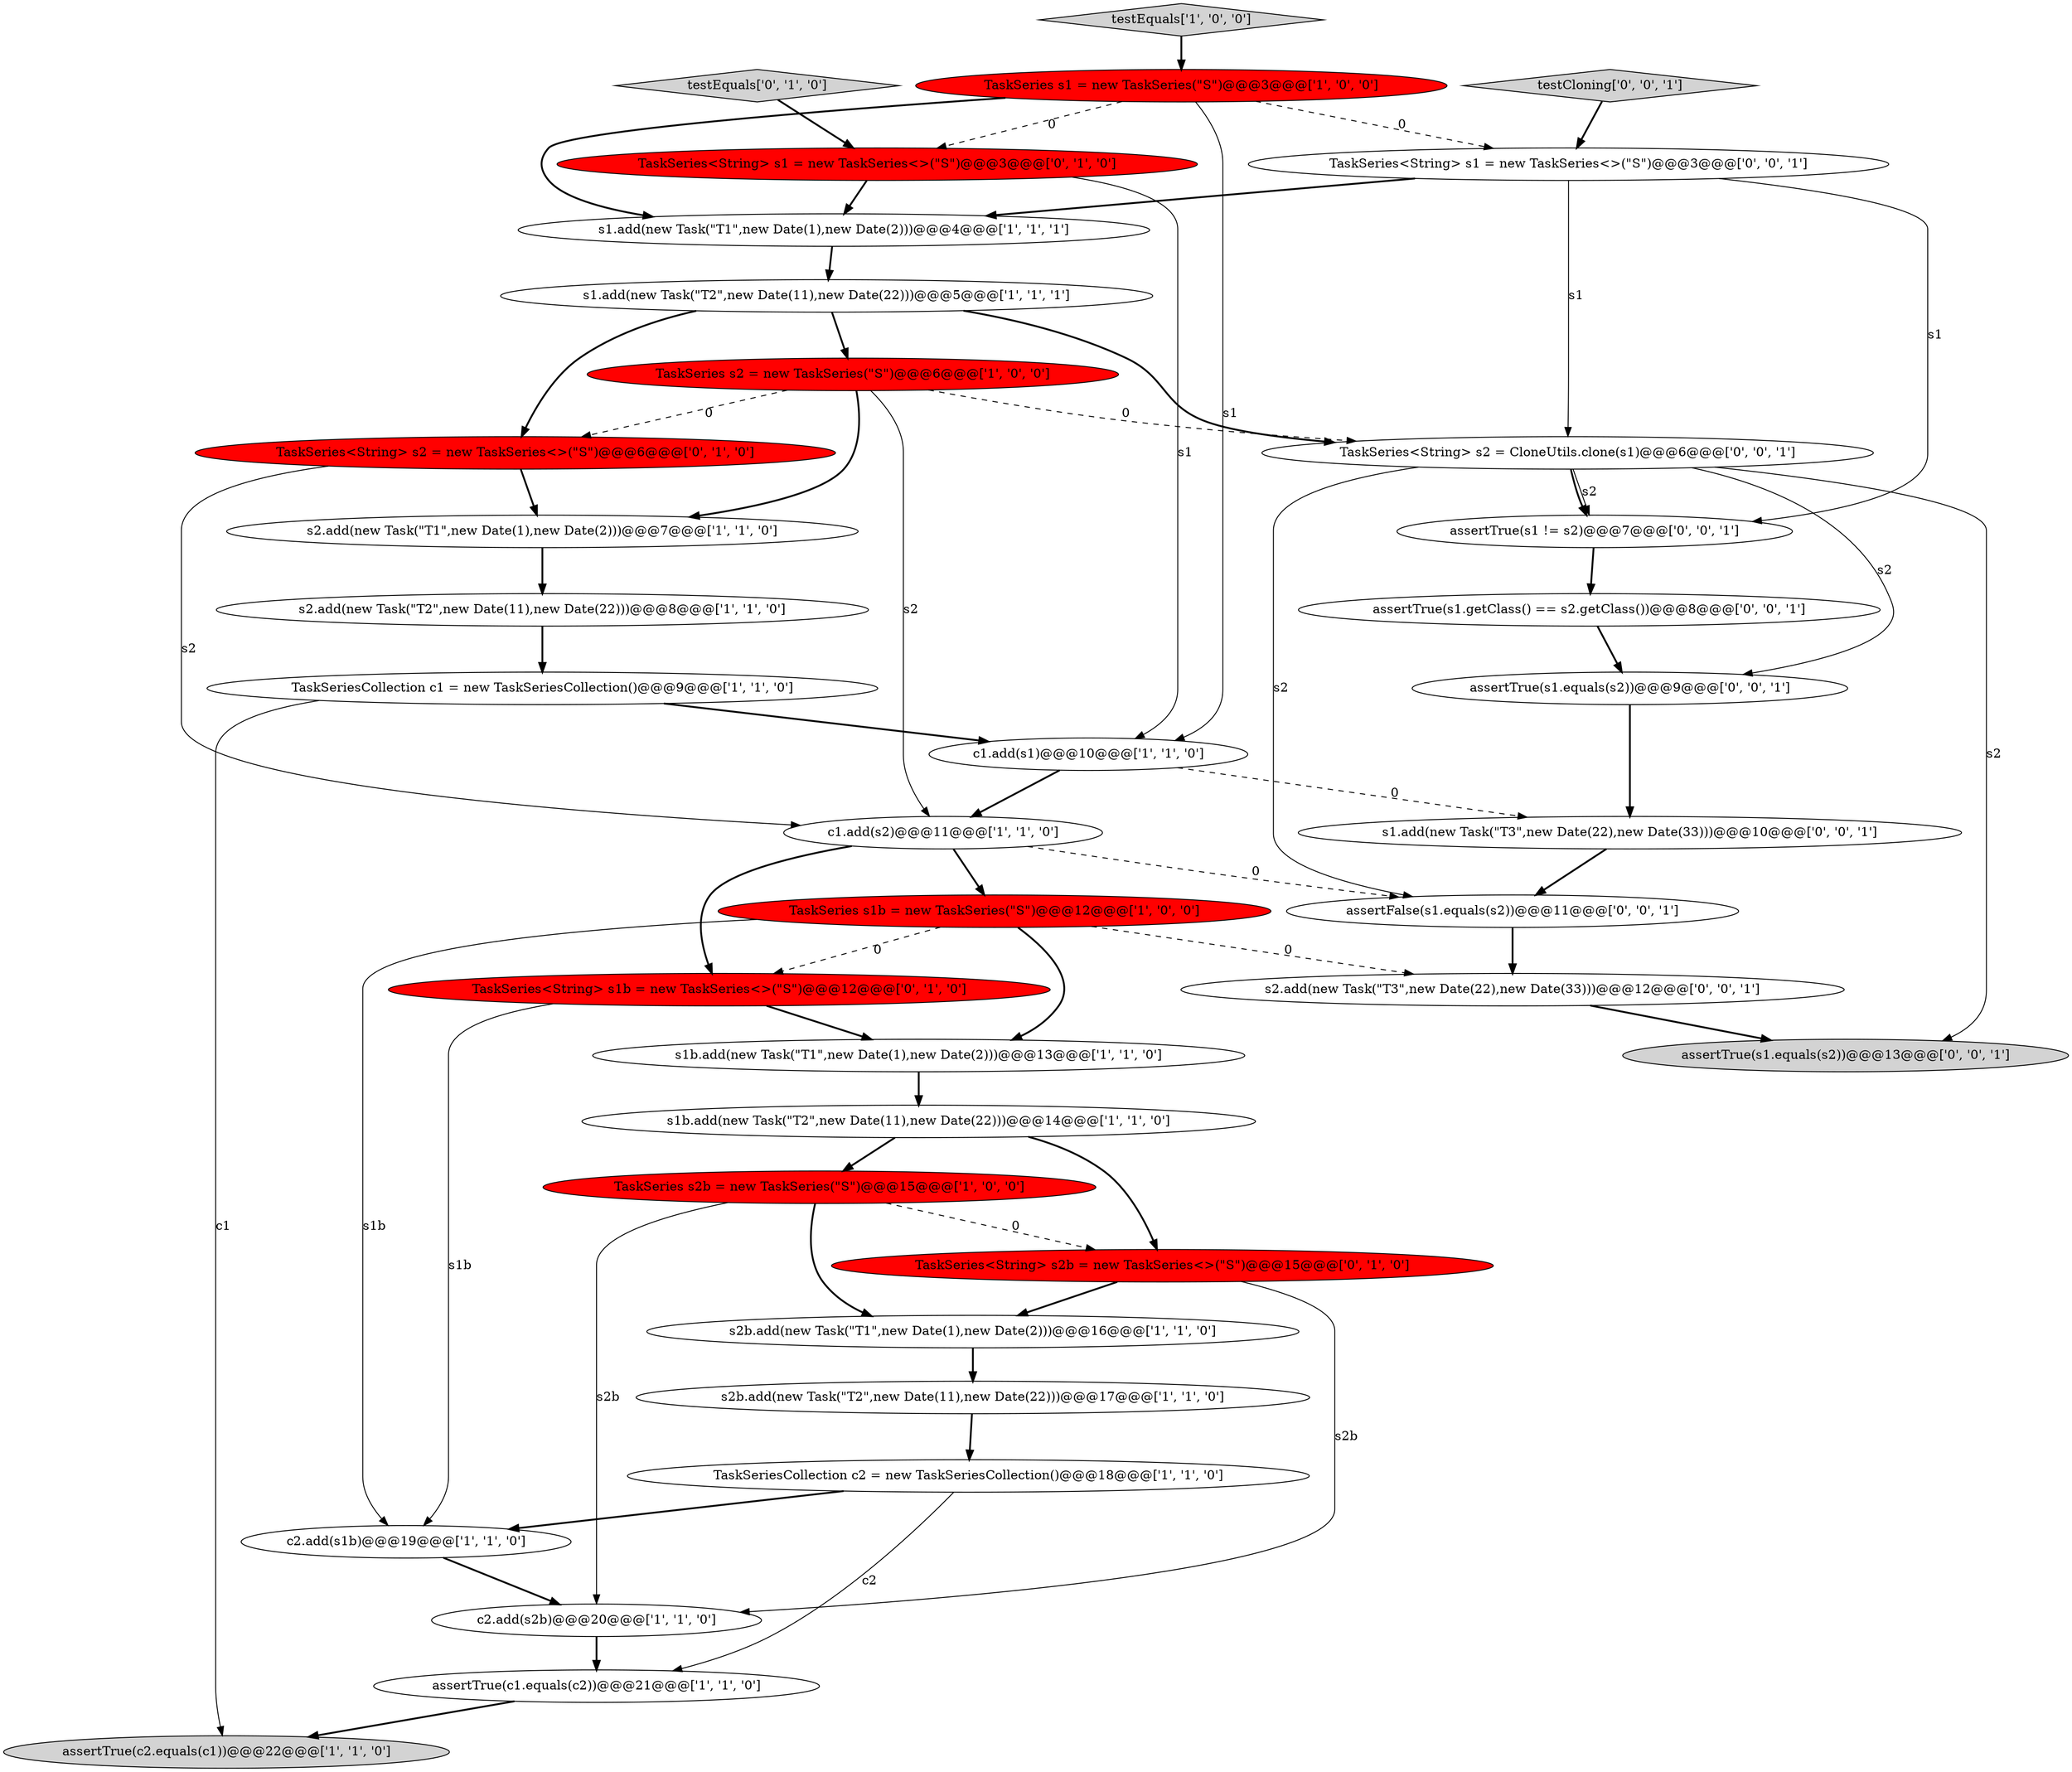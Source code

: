 digraph {
5 [style = filled, label = "s2b.add(new Task(\"T2\",new Date(11),new Date(22)))@@@17@@@['1', '1', '0']", fillcolor = white, shape = ellipse image = "AAA0AAABBB1BBB"];
0 [style = filled, label = "c2.add(s1b)@@@19@@@['1', '1', '0']", fillcolor = white, shape = ellipse image = "AAA0AAABBB1BBB"];
8 [style = filled, label = "assertTrue(c2.equals(c1))@@@22@@@['1', '1', '0']", fillcolor = lightgray, shape = ellipse image = "AAA0AAABBB1BBB"];
3 [style = filled, label = "s1b.add(new Task(\"T2\",new Date(11),new Date(22)))@@@14@@@['1', '1', '0']", fillcolor = white, shape = ellipse image = "AAA0AAABBB1BBB"];
6 [style = filled, label = "TaskSeries s2b = new TaskSeries(\"S\")@@@15@@@['1', '0', '0']", fillcolor = red, shape = ellipse image = "AAA1AAABBB1BBB"];
13 [style = filled, label = "c1.add(s1)@@@10@@@['1', '1', '0']", fillcolor = white, shape = ellipse image = "AAA0AAABBB1BBB"];
19 [style = filled, label = "s2b.add(new Task(\"T1\",new Date(1),new Date(2)))@@@16@@@['1', '1', '0']", fillcolor = white, shape = ellipse image = "AAA0AAABBB1BBB"];
35 [style = filled, label = "TaskSeries<String> s2 = CloneUtils.clone(s1)@@@6@@@['0', '0', '1']", fillcolor = white, shape = ellipse image = "AAA0AAABBB3BBB"];
25 [style = filled, label = "testEquals['0', '1', '0']", fillcolor = lightgray, shape = diamond image = "AAA0AAABBB2BBB"];
21 [style = filled, label = "TaskSeries<String> s1 = new TaskSeries<>(\"S\")@@@3@@@['0', '1', '0']", fillcolor = red, shape = ellipse image = "AAA1AAABBB2BBB"];
14 [style = filled, label = "TaskSeries s1 = new TaskSeries(\"S\")@@@3@@@['1', '0', '0']", fillcolor = red, shape = ellipse image = "AAA1AAABBB1BBB"];
15 [style = filled, label = "s1.add(new Task(\"T2\",new Date(11),new Date(22)))@@@5@@@['1', '1', '1']", fillcolor = white, shape = ellipse image = "AAA0AAABBB1BBB"];
1 [style = filled, label = "s2.add(new Task(\"T2\",new Date(11),new Date(22)))@@@8@@@['1', '1', '0']", fillcolor = white, shape = ellipse image = "AAA0AAABBB1BBB"];
16 [style = filled, label = "TaskSeriesCollection c1 = new TaskSeriesCollection()@@@9@@@['1', '1', '0']", fillcolor = white, shape = ellipse image = "AAA0AAABBB1BBB"];
26 [style = filled, label = "s1.add(new Task(\"T3\",new Date(22),new Date(33)))@@@10@@@['0', '0', '1']", fillcolor = white, shape = ellipse image = "AAA0AAABBB3BBB"];
30 [style = filled, label = "s2.add(new Task(\"T3\",new Date(22),new Date(33)))@@@12@@@['0', '0', '1']", fillcolor = white, shape = ellipse image = "AAA0AAABBB3BBB"];
27 [style = filled, label = "assertTrue(s1.getClass() == s2.getClass())@@@8@@@['0', '0', '1']", fillcolor = white, shape = ellipse image = "AAA0AAABBB3BBB"];
17 [style = filled, label = "s1.add(new Task(\"T1\",new Date(1),new Date(2)))@@@4@@@['1', '1', '1']", fillcolor = white, shape = ellipse image = "AAA0AAABBB1BBB"];
18 [style = filled, label = "TaskSeries s1b = new TaskSeries(\"S\")@@@12@@@['1', '0', '0']", fillcolor = red, shape = ellipse image = "AAA1AAABBB1BBB"];
2 [style = filled, label = "c2.add(s2b)@@@20@@@['1', '1', '0']", fillcolor = white, shape = ellipse image = "AAA0AAABBB1BBB"];
4 [style = filled, label = "s2.add(new Task(\"T1\",new Date(1),new Date(2)))@@@7@@@['1', '1', '0']", fillcolor = white, shape = ellipse image = "AAA0AAABBB1BBB"];
29 [style = filled, label = "assertTrue(s1 != s2)@@@7@@@['0', '0', '1']", fillcolor = white, shape = ellipse image = "AAA0AAABBB3BBB"];
34 [style = filled, label = "assertTrue(s1.equals(s2))@@@13@@@['0', '0', '1']", fillcolor = lightgray, shape = ellipse image = "AAA0AAABBB3BBB"];
32 [style = filled, label = "assertTrue(s1.equals(s2))@@@9@@@['0', '0', '1']", fillcolor = white, shape = ellipse image = "AAA0AAABBB3BBB"];
31 [style = filled, label = "TaskSeries<String> s1 = new TaskSeries<>(\"S\")@@@3@@@['0', '0', '1']", fillcolor = white, shape = ellipse image = "AAA0AAABBB3BBB"];
20 [style = filled, label = "TaskSeries s2 = new TaskSeries(\"S\")@@@6@@@['1', '0', '0']", fillcolor = red, shape = ellipse image = "AAA1AAABBB1BBB"];
9 [style = filled, label = "testEquals['1', '0', '0']", fillcolor = lightgray, shape = diamond image = "AAA0AAABBB1BBB"];
12 [style = filled, label = "TaskSeriesCollection c2 = new TaskSeriesCollection()@@@18@@@['1', '1', '0']", fillcolor = white, shape = ellipse image = "AAA0AAABBB1BBB"];
24 [style = filled, label = "TaskSeries<String> s1b = new TaskSeries<>(\"S\")@@@12@@@['0', '1', '0']", fillcolor = red, shape = ellipse image = "AAA1AAABBB2BBB"];
22 [style = filled, label = "TaskSeries<String> s2b = new TaskSeries<>(\"S\")@@@15@@@['0', '1', '0']", fillcolor = red, shape = ellipse image = "AAA1AAABBB2BBB"];
10 [style = filled, label = "s1b.add(new Task(\"T1\",new Date(1),new Date(2)))@@@13@@@['1', '1', '0']", fillcolor = white, shape = ellipse image = "AAA0AAABBB1BBB"];
23 [style = filled, label = "TaskSeries<String> s2 = new TaskSeries<>(\"S\")@@@6@@@['0', '1', '0']", fillcolor = red, shape = ellipse image = "AAA1AAABBB2BBB"];
11 [style = filled, label = "c1.add(s2)@@@11@@@['1', '1', '0']", fillcolor = white, shape = ellipse image = "AAA0AAABBB1BBB"];
28 [style = filled, label = "assertFalse(s1.equals(s2))@@@11@@@['0', '0', '1']", fillcolor = white, shape = ellipse image = "AAA0AAABBB3BBB"];
33 [style = filled, label = "testCloning['0', '0', '1']", fillcolor = lightgray, shape = diamond image = "AAA0AAABBB3BBB"];
7 [style = filled, label = "assertTrue(c1.equals(c2))@@@21@@@['1', '1', '0']", fillcolor = white, shape = ellipse image = "AAA0AAABBB1BBB"];
24->10 [style = bold, label=""];
35->29 [style = solid, label="s2"];
35->28 [style = solid, label="s2"];
15->23 [style = bold, label=""];
16->13 [style = bold, label=""];
27->32 [style = bold, label=""];
20->11 [style = solid, label="s2"];
35->32 [style = solid, label="s2"];
35->29 [style = bold, label=""];
28->30 [style = bold, label=""];
22->19 [style = bold, label=""];
18->30 [style = dashed, label="0"];
12->7 [style = solid, label="c2"];
0->2 [style = bold, label=""];
31->35 [style = solid, label="s1"];
23->4 [style = bold, label=""];
10->3 [style = bold, label=""];
14->17 [style = bold, label=""];
3->6 [style = bold, label=""];
6->2 [style = solid, label="s2b"];
30->34 [style = bold, label=""];
24->0 [style = solid, label="s1b"];
6->19 [style = bold, label=""];
31->29 [style = solid, label="s1"];
7->8 [style = bold, label=""];
11->24 [style = bold, label=""];
12->0 [style = bold, label=""];
13->11 [style = bold, label=""];
3->22 [style = bold, label=""];
32->26 [style = bold, label=""];
18->0 [style = solid, label="s1b"];
11->18 [style = bold, label=""];
15->35 [style = bold, label=""];
16->8 [style = solid, label="c1"];
20->4 [style = bold, label=""];
6->22 [style = dashed, label="0"];
13->26 [style = dashed, label="0"];
19->5 [style = bold, label=""];
11->28 [style = dashed, label="0"];
29->27 [style = bold, label=""];
20->35 [style = dashed, label="0"];
18->10 [style = bold, label=""];
23->11 [style = solid, label="s2"];
5->12 [style = bold, label=""];
1->16 [style = bold, label=""];
15->20 [style = bold, label=""];
22->2 [style = solid, label="s2b"];
17->15 [style = bold, label=""];
9->14 [style = bold, label=""];
21->13 [style = solid, label="s1"];
20->23 [style = dashed, label="0"];
33->31 [style = bold, label=""];
14->21 [style = dashed, label="0"];
4->1 [style = bold, label=""];
35->34 [style = solid, label="s2"];
26->28 [style = bold, label=""];
2->7 [style = bold, label=""];
31->17 [style = bold, label=""];
21->17 [style = bold, label=""];
14->13 [style = solid, label="s1"];
25->21 [style = bold, label=""];
18->24 [style = dashed, label="0"];
14->31 [style = dashed, label="0"];
}
